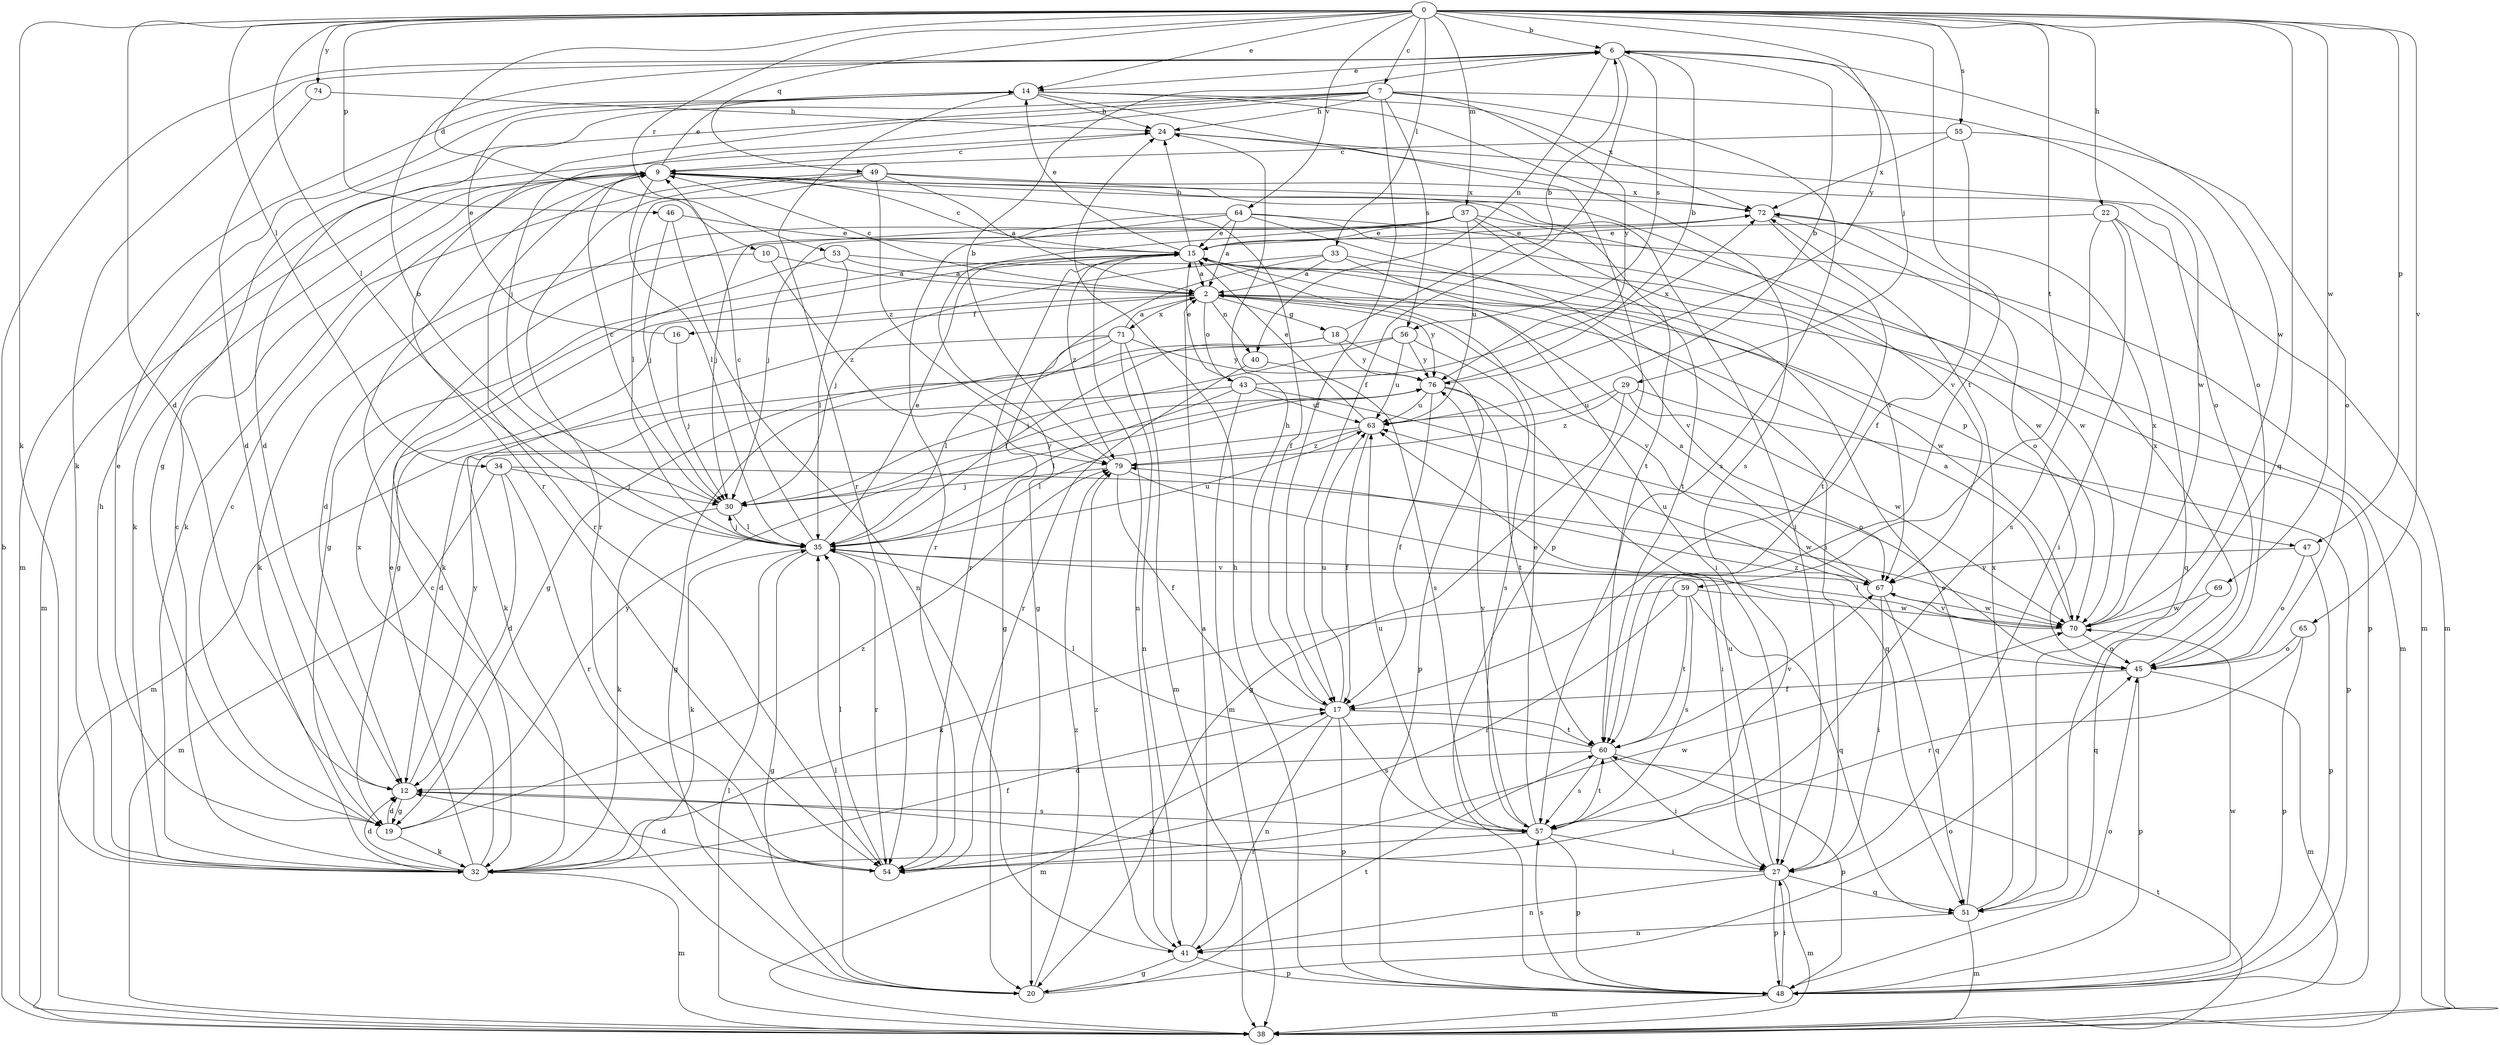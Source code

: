 strict digraph  {
0;
2;
6;
7;
9;
10;
12;
14;
15;
16;
17;
18;
19;
20;
22;
24;
27;
29;
30;
32;
33;
34;
35;
37;
38;
40;
41;
43;
45;
46;
47;
48;
49;
51;
53;
54;
55;
56;
57;
59;
60;
63;
64;
65;
67;
69;
70;
71;
72;
74;
76;
79;
0 -> 6  [label=b];
0 -> 7  [label=c];
0 -> 10  [label=d];
0 -> 12  [label=d];
0 -> 14  [label=e];
0 -> 22  [label=h];
0 -> 32  [label=k];
0 -> 33  [label=l];
0 -> 34  [label=l];
0 -> 35  [label=l];
0 -> 37  [label=m];
0 -> 46  [label=p];
0 -> 47  [label=p];
0 -> 49  [label=q];
0 -> 51  [label=q];
0 -> 53  [label=r];
0 -> 55  [label=s];
0 -> 59  [label=t];
0 -> 60  [label=t];
0 -> 64  [label=v];
0 -> 65  [label=v];
0 -> 69  [label=w];
0 -> 74  [label=y];
0 -> 76  [label=y];
2 -> 9  [label=c];
2 -> 16  [label=f];
2 -> 18  [label=g];
2 -> 19  [label=g];
2 -> 40  [label=n];
2 -> 43  [label=o];
2 -> 47  [label=p];
2 -> 67  [label=v];
2 -> 71  [label=x];
2 -> 76  [label=y];
6 -> 14  [label=e];
6 -> 17  [label=f];
6 -> 29  [label=j];
6 -> 32  [label=k];
6 -> 40  [label=n];
6 -> 56  [label=s];
6 -> 70  [label=w];
7 -> 12  [label=d];
7 -> 17  [label=f];
7 -> 19  [label=g];
7 -> 24  [label=h];
7 -> 30  [label=j];
7 -> 45  [label=o];
7 -> 54  [label=r];
7 -> 56  [label=s];
7 -> 57  [label=s];
7 -> 76  [label=y];
9 -> 14  [label=e];
9 -> 17  [label=f];
9 -> 27  [label=i];
9 -> 32  [label=k];
9 -> 35  [label=l];
9 -> 38  [label=m];
9 -> 54  [label=r];
9 -> 60  [label=t];
9 -> 72  [label=x];
10 -> 2  [label=a];
10 -> 32  [label=k];
10 -> 79  [label=z];
12 -> 19  [label=g];
12 -> 57  [label=s];
12 -> 76  [label=y];
14 -> 24  [label=h];
14 -> 38  [label=m];
14 -> 48  [label=p];
14 -> 54  [label=r];
14 -> 57  [label=s];
14 -> 72  [label=x];
15 -> 2  [label=a];
15 -> 9  [label=c];
15 -> 14  [label=e];
15 -> 19  [label=g];
15 -> 24  [label=h];
15 -> 27  [label=i];
15 -> 38  [label=m];
15 -> 41  [label=n];
15 -> 54  [label=r];
15 -> 79  [label=z];
16 -> 14  [label=e];
16 -> 30  [label=j];
17 -> 24  [label=h];
17 -> 38  [label=m];
17 -> 41  [label=n];
17 -> 48  [label=p];
17 -> 57  [label=s];
17 -> 60  [label=t];
17 -> 63  [label=u];
18 -> 6  [label=b];
18 -> 19  [label=g];
18 -> 35  [label=l];
18 -> 48  [label=p];
18 -> 76  [label=y];
19 -> 9  [label=c];
19 -> 12  [label=d];
19 -> 14  [label=e];
19 -> 32  [label=k];
19 -> 76  [label=y];
19 -> 79  [label=z];
20 -> 9  [label=c];
20 -> 35  [label=l];
20 -> 45  [label=o];
20 -> 60  [label=t];
20 -> 79  [label=z];
22 -> 15  [label=e];
22 -> 27  [label=i];
22 -> 38  [label=m];
22 -> 51  [label=q];
22 -> 57  [label=s];
24 -> 9  [label=c];
24 -> 45  [label=o];
24 -> 70  [label=w];
27 -> 12  [label=d];
27 -> 38  [label=m];
27 -> 41  [label=n];
27 -> 48  [label=p];
27 -> 51  [label=q];
27 -> 63  [label=u];
29 -> 20  [label=g];
29 -> 48  [label=p];
29 -> 63  [label=u];
29 -> 70  [label=w];
29 -> 79  [label=z];
30 -> 9  [label=c];
30 -> 32  [label=k];
30 -> 35  [label=l];
30 -> 76  [label=y];
32 -> 9  [label=c];
32 -> 12  [label=d];
32 -> 15  [label=e];
32 -> 17  [label=f];
32 -> 24  [label=h];
32 -> 38  [label=m];
32 -> 70  [label=w];
32 -> 72  [label=x];
33 -> 2  [label=a];
33 -> 20  [label=g];
33 -> 30  [label=j];
33 -> 48  [label=p];
33 -> 67  [label=v];
34 -> 12  [label=d];
34 -> 30  [label=j];
34 -> 38  [label=m];
34 -> 54  [label=r];
34 -> 70  [label=w];
35 -> 6  [label=b];
35 -> 9  [label=c];
35 -> 15  [label=e];
35 -> 20  [label=g];
35 -> 30  [label=j];
35 -> 32  [label=k];
35 -> 54  [label=r];
35 -> 63  [label=u];
35 -> 67  [label=v];
37 -> 12  [label=d];
37 -> 15  [label=e];
37 -> 20  [label=g];
37 -> 30  [label=j];
37 -> 60  [label=t];
37 -> 63  [label=u];
37 -> 67  [label=v];
37 -> 70  [label=w];
38 -> 6  [label=b];
38 -> 35  [label=l];
38 -> 60  [label=t];
40 -> 54  [label=r];
40 -> 57  [label=s];
41 -> 2  [label=a];
41 -> 20  [label=g];
41 -> 48  [label=p];
41 -> 79  [label=z];
43 -> 12  [label=d];
43 -> 15  [label=e];
43 -> 35  [label=l];
43 -> 38  [label=m];
43 -> 45  [label=o];
43 -> 63  [label=u];
43 -> 72  [label=x];
45 -> 17  [label=f];
45 -> 38  [label=m];
45 -> 48  [label=p];
45 -> 72  [label=x];
45 -> 79  [label=z];
46 -> 15  [label=e];
46 -> 30  [label=j];
46 -> 41  [label=n];
47 -> 45  [label=o];
47 -> 48  [label=p];
47 -> 67  [label=v];
48 -> 24  [label=h];
48 -> 27  [label=i];
48 -> 38  [label=m];
48 -> 45  [label=o];
48 -> 57  [label=s];
48 -> 70  [label=w];
49 -> 2  [label=a];
49 -> 32  [label=k];
49 -> 35  [label=l];
49 -> 54  [label=r];
49 -> 67  [label=v];
49 -> 72  [label=x];
49 -> 79  [label=z];
51 -> 15  [label=e];
51 -> 38  [label=m];
51 -> 41  [label=n];
51 -> 72  [label=x];
53 -> 2  [label=a];
53 -> 32  [label=k];
53 -> 35  [label=l];
53 -> 70  [label=w];
54 -> 12  [label=d];
54 -> 35  [label=l];
55 -> 9  [label=c];
55 -> 17  [label=f];
55 -> 45  [label=o];
55 -> 72  [label=x];
56 -> 30  [label=j];
56 -> 38  [label=m];
56 -> 57  [label=s];
56 -> 63  [label=u];
56 -> 76  [label=y];
57 -> 15  [label=e];
57 -> 27  [label=i];
57 -> 48  [label=p];
57 -> 54  [label=r];
57 -> 60  [label=t];
57 -> 63  [label=u];
57 -> 76  [label=y];
59 -> 32  [label=k];
59 -> 51  [label=q];
59 -> 54  [label=r];
59 -> 57  [label=s];
59 -> 60  [label=t];
59 -> 70  [label=w];
60 -> 12  [label=d];
60 -> 27  [label=i];
60 -> 35  [label=l];
60 -> 48  [label=p];
60 -> 57  [label=s];
60 -> 67  [label=v];
63 -> 6  [label=b];
63 -> 15  [label=e];
63 -> 17  [label=f];
63 -> 35  [label=l];
63 -> 79  [label=z];
64 -> 2  [label=a];
64 -> 15  [label=e];
64 -> 27  [label=i];
64 -> 30  [label=j];
64 -> 38  [label=m];
64 -> 54  [label=r];
64 -> 70  [label=w];
65 -> 45  [label=o];
65 -> 48  [label=p];
65 -> 54  [label=r];
67 -> 2  [label=a];
67 -> 27  [label=i];
67 -> 51  [label=q];
67 -> 63  [label=u];
67 -> 70  [label=w];
69 -> 51  [label=q];
69 -> 70  [label=w];
70 -> 2  [label=a];
70 -> 35  [label=l];
70 -> 45  [label=o];
70 -> 67  [label=v];
70 -> 72  [label=x];
71 -> 2  [label=a];
71 -> 20  [label=g];
71 -> 32  [label=k];
71 -> 35  [label=l];
71 -> 38  [label=m];
71 -> 41  [label=n];
71 -> 76  [label=y];
72 -> 15  [label=e];
72 -> 45  [label=o];
72 -> 60  [label=t];
74 -> 12  [label=d];
74 -> 24  [label=h];
76 -> 6  [label=b];
76 -> 17  [label=f];
76 -> 51  [label=q];
76 -> 60  [label=t];
76 -> 63  [label=u];
79 -> 6  [label=b];
79 -> 17  [label=f];
79 -> 27  [label=i];
79 -> 30  [label=j];
}
